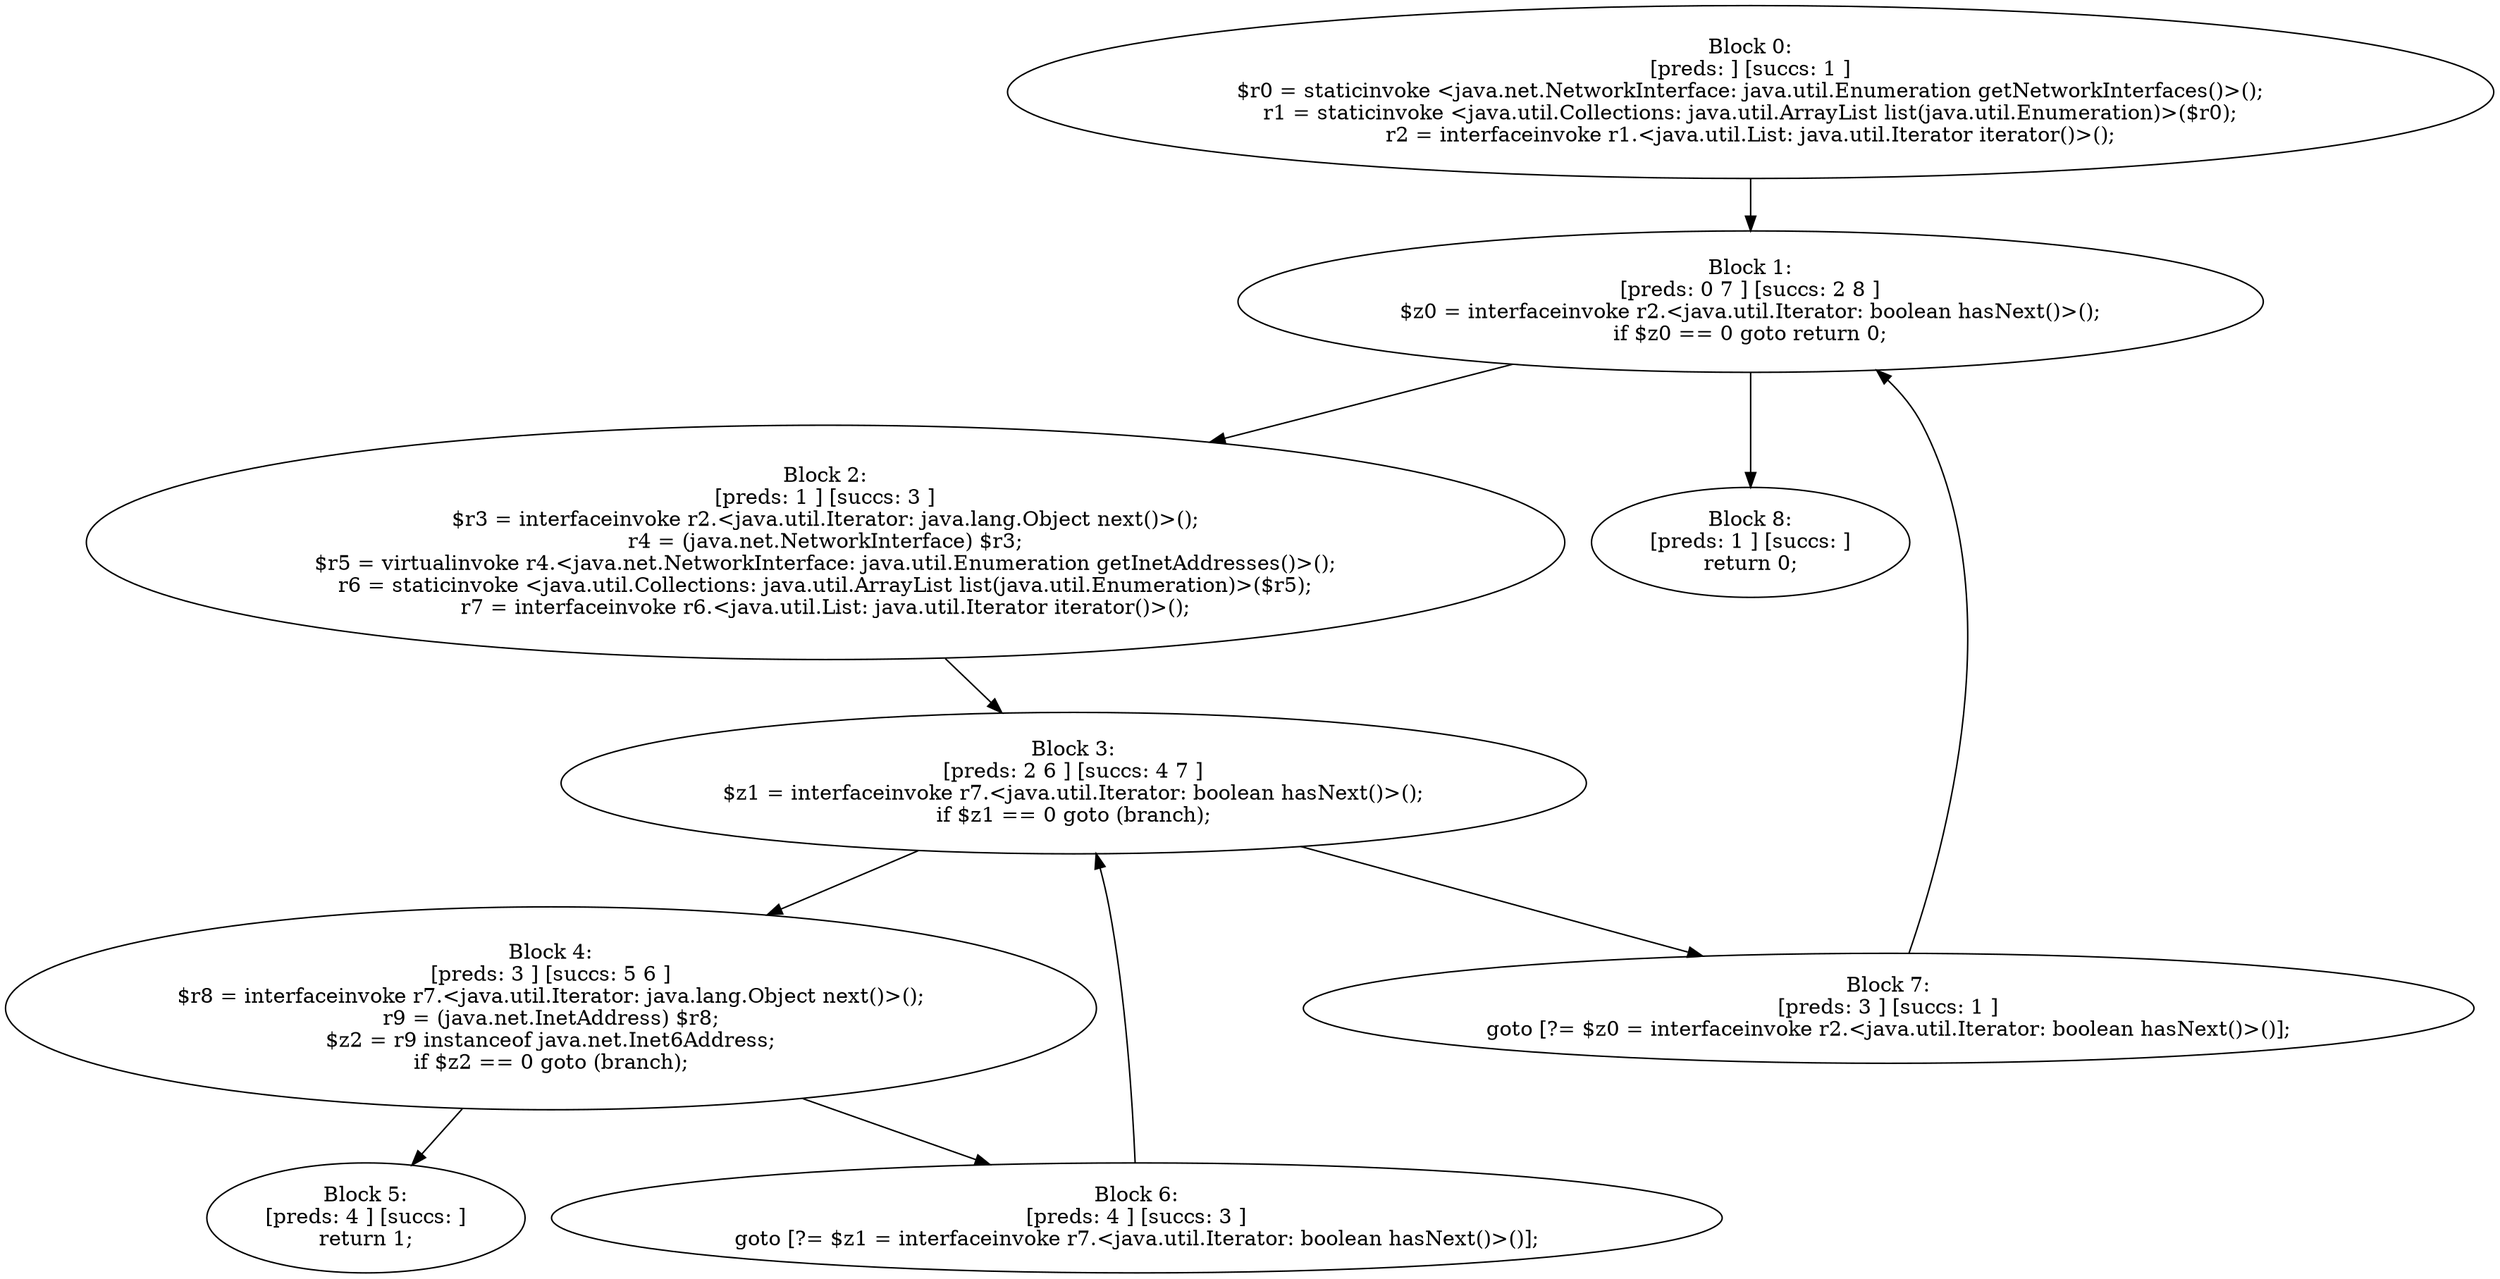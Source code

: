 digraph "unitGraph" {
    "Block 0:
[preds: ] [succs: 1 ]
$r0 = staticinvoke <java.net.NetworkInterface: java.util.Enumeration getNetworkInterfaces()>();
r1 = staticinvoke <java.util.Collections: java.util.ArrayList list(java.util.Enumeration)>($r0);
r2 = interfaceinvoke r1.<java.util.List: java.util.Iterator iterator()>();
"
    "Block 1:
[preds: 0 7 ] [succs: 2 8 ]
$z0 = interfaceinvoke r2.<java.util.Iterator: boolean hasNext()>();
if $z0 == 0 goto return 0;
"
    "Block 2:
[preds: 1 ] [succs: 3 ]
$r3 = interfaceinvoke r2.<java.util.Iterator: java.lang.Object next()>();
r4 = (java.net.NetworkInterface) $r3;
$r5 = virtualinvoke r4.<java.net.NetworkInterface: java.util.Enumeration getInetAddresses()>();
r6 = staticinvoke <java.util.Collections: java.util.ArrayList list(java.util.Enumeration)>($r5);
r7 = interfaceinvoke r6.<java.util.List: java.util.Iterator iterator()>();
"
    "Block 3:
[preds: 2 6 ] [succs: 4 7 ]
$z1 = interfaceinvoke r7.<java.util.Iterator: boolean hasNext()>();
if $z1 == 0 goto (branch);
"
    "Block 4:
[preds: 3 ] [succs: 5 6 ]
$r8 = interfaceinvoke r7.<java.util.Iterator: java.lang.Object next()>();
r9 = (java.net.InetAddress) $r8;
$z2 = r9 instanceof java.net.Inet6Address;
if $z2 == 0 goto (branch);
"
    "Block 5:
[preds: 4 ] [succs: ]
return 1;
"
    "Block 6:
[preds: 4 ] [succs: 3 ]
goto [?= $z1 = interfaceinvoke r7.<java.util.Iterator: boolean hasNext()>()];
"
    "Block 7:
[preds: 3 ] [succs: 1 ]
goto [?= $z0 = interfaceinvoke r2.<java.util.Iterator: boolean hasNext()>()];
"
    "Block 8:
[preds: 1 ] [succs: ]
return 0;
"
    "Block 0:
[preds: ] [succs: 1 ]
$r0 = staticinvoke <java.net.NetworkInterface: java.util.Enumeration getNetworkInterfaces()>();
r1 = staticinvoke <java.util.Collections: java.util.ArrayList list(java.util.Enumeration)>($r0);
r2 = interfaceinvoke r1.<java.util.List: java.util.Iterator iterator()>();
"->"Block 1:
[preds: 0 7 ] [succs: 2 8 ]
$z0 = interfaceinvoke r2.<java.util.Iterator: boolean hasNext()>();
if $z0 == 0 goto return 0;
";
    "Block 1:
[preds: 0 7 ] [succs: 2 8 ]
$z0 = interfaceinvoke r2.<java.util.Iterator: boolean hasNext()>();
if $z0 == 0 goto return 0;
"->"Block 2:
[preds: 1 ] [succs: 3 ]
$r3 = interfaceinvoke r2.<java.util.Iterator: java.lang.Object next()>();
r4 = (java.net.NetworkInterface) $r3;
$r5 = virtualinvoke r4.<java.net.NetworkInterface: java.util.Enumeration getInetAddresses()>();
r6 = staticinvoke <java.util.Collections: java.util.ArrayList list(java.util.Enumeration)>($r5);
r7 = interfaceinvoke r6.<java.util.List: java.util.Iterator iterator()>();
";
    "Block 1:
[preds: 0 7 ] [succs: 2 8 ]
$z0 = interfaceinvoke r2.<java.util.Iterator: boolean hasNext()>();
if $z0 == 0 goto return 0;
"->"Block 8:
[preds: 1 ] [succs: ]
return 0;
";
    "Block 2:
[preds: 1 ] [succs: 3 ]
$r3 = interfaceinvoke r2.<java.util.Iterator: java.lang.Object next()>();
r4 = (java.net.NetworkInterface) $r3;
$r5 = virtualinvoke r4.<java.net.NetworkInterface: java.util.Enumeration getInetAddresses()>();
r6 = staticinvoke <java.util.Collections: java.util.ArrayList list(java.util.Enumeration)>($r5);
r7 = interfaceinvoke r6.<java.util.List: java.util.Iterator iterator()>();
"->"Block 3:
[preds: 2 6 ] [succs: 4 7 ]
$z1 = interfaceinvoke r7.<java.util.Iterator: boolean hasNext()>();
if $z1 == 0 goto (branch);
";
    "Block 3:
[preds: 2 6 ] [succs: 4 7 ]
$z1 = interfaceinvoke r7.<java.util.Iterator: boolean hasNext()>();
if $z1 == 0 goto (branch);
"->"Block 4:
[preds: 3 ] [succs: 5 6 ]
$r8 = interfaceinvoke r7.<java.util.Iterator: java.lang.Object next()>();
r9 = (java.net.InetAddress) $r8;
$z2 = r9 instanceof java.net.Inet6Address;
if $z2 == 0 goto (branch);
";
    "Block 3:
[preds: 2 6 ] [succs: 4 7 ]
$z1 = interfaceinvoke r7.<java.util.Iterator: boolean hasNext()>();
if $z1 == 0 goto (branch);
"->"Block 7:
[preds: 3 ] [succs: 1 ]
goto [?= $z0 = interfaceinvoke r2.<java.util.Iterator: boolean hasNext()>()];
";
    "Block 4:
[preds: 3 ] [succs: 5 6 ]
$r8 = interfaceinvoke r7.<java.util.Iterator: java.lang.Object next()>();
r9 = (java.net.InetAddress) $r8;
$z2 = r9 instanceof java.net.Inet6Address;
if $z2 == 0 goto (branch);
"->"Block 5:
[preds: 4 ] [succs: ]
return 1;
";
    "Block 4:
[preds: 3 ] [succs: 5 6 ]
$r8 = interfaceinvoke r7.<java.util.Iterator: java.lang.Object next()>();
r9 = (java.net.InetAddress) $r8;
$z2 = r9 instanceof java.net.Inet6Address;
if $z2 == 0 goto (branch);
"->"Block 6:
[preds: 4 ] [succs: 3 ]
goto [?= $z1 = interfaceinvoke r7.<java.util.Iterator: boolean hasNext()>()];
";
    "Block 6:
[preds: 4 ] [succs: 3 ]
goto [?= $z1 = interfaceinvoke r7.<java.util.Iterator: boolean hasNext()>()];
"->"Block 3:
[preds: 2 6 ] [succs: 4 7 ]
$z1 = interfaceinvoke r7.<java.util.Iterator: boolean hasNext()>();
if $z1 == 0 goto (branch);
";
    "Block 7:
[preds: 3 ] [succs: 1 ]
goto [?= $z0 = interfaceinvoke r2.<java.util.Iterator: boolean hasNext()>()];
"->"Block 1:
[preds: 0 7 ] [succs: 2 8 ]
$z0 = interfaceinvoke r2.<java.util.Iterator: boolean hasNext()>();
if $z0 == 0 goto return 0;
";
}
